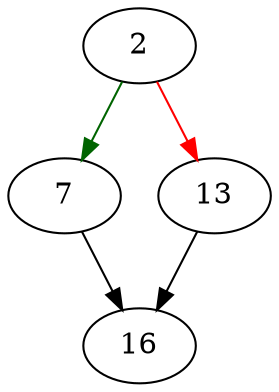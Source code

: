 strict digraph "sqlite3_wal_autocheckpoint" {
	// Node definitions.
	2 [entry=true];
	7;
	13;
	16;

	// Edge definitions.
	2 -> 7 [
		color=darkgreen
		cond=true
	];
	2 -> 13 [
		color=red
		cond=false
	];
	7 -> 16;
	13 -> 16;
}
